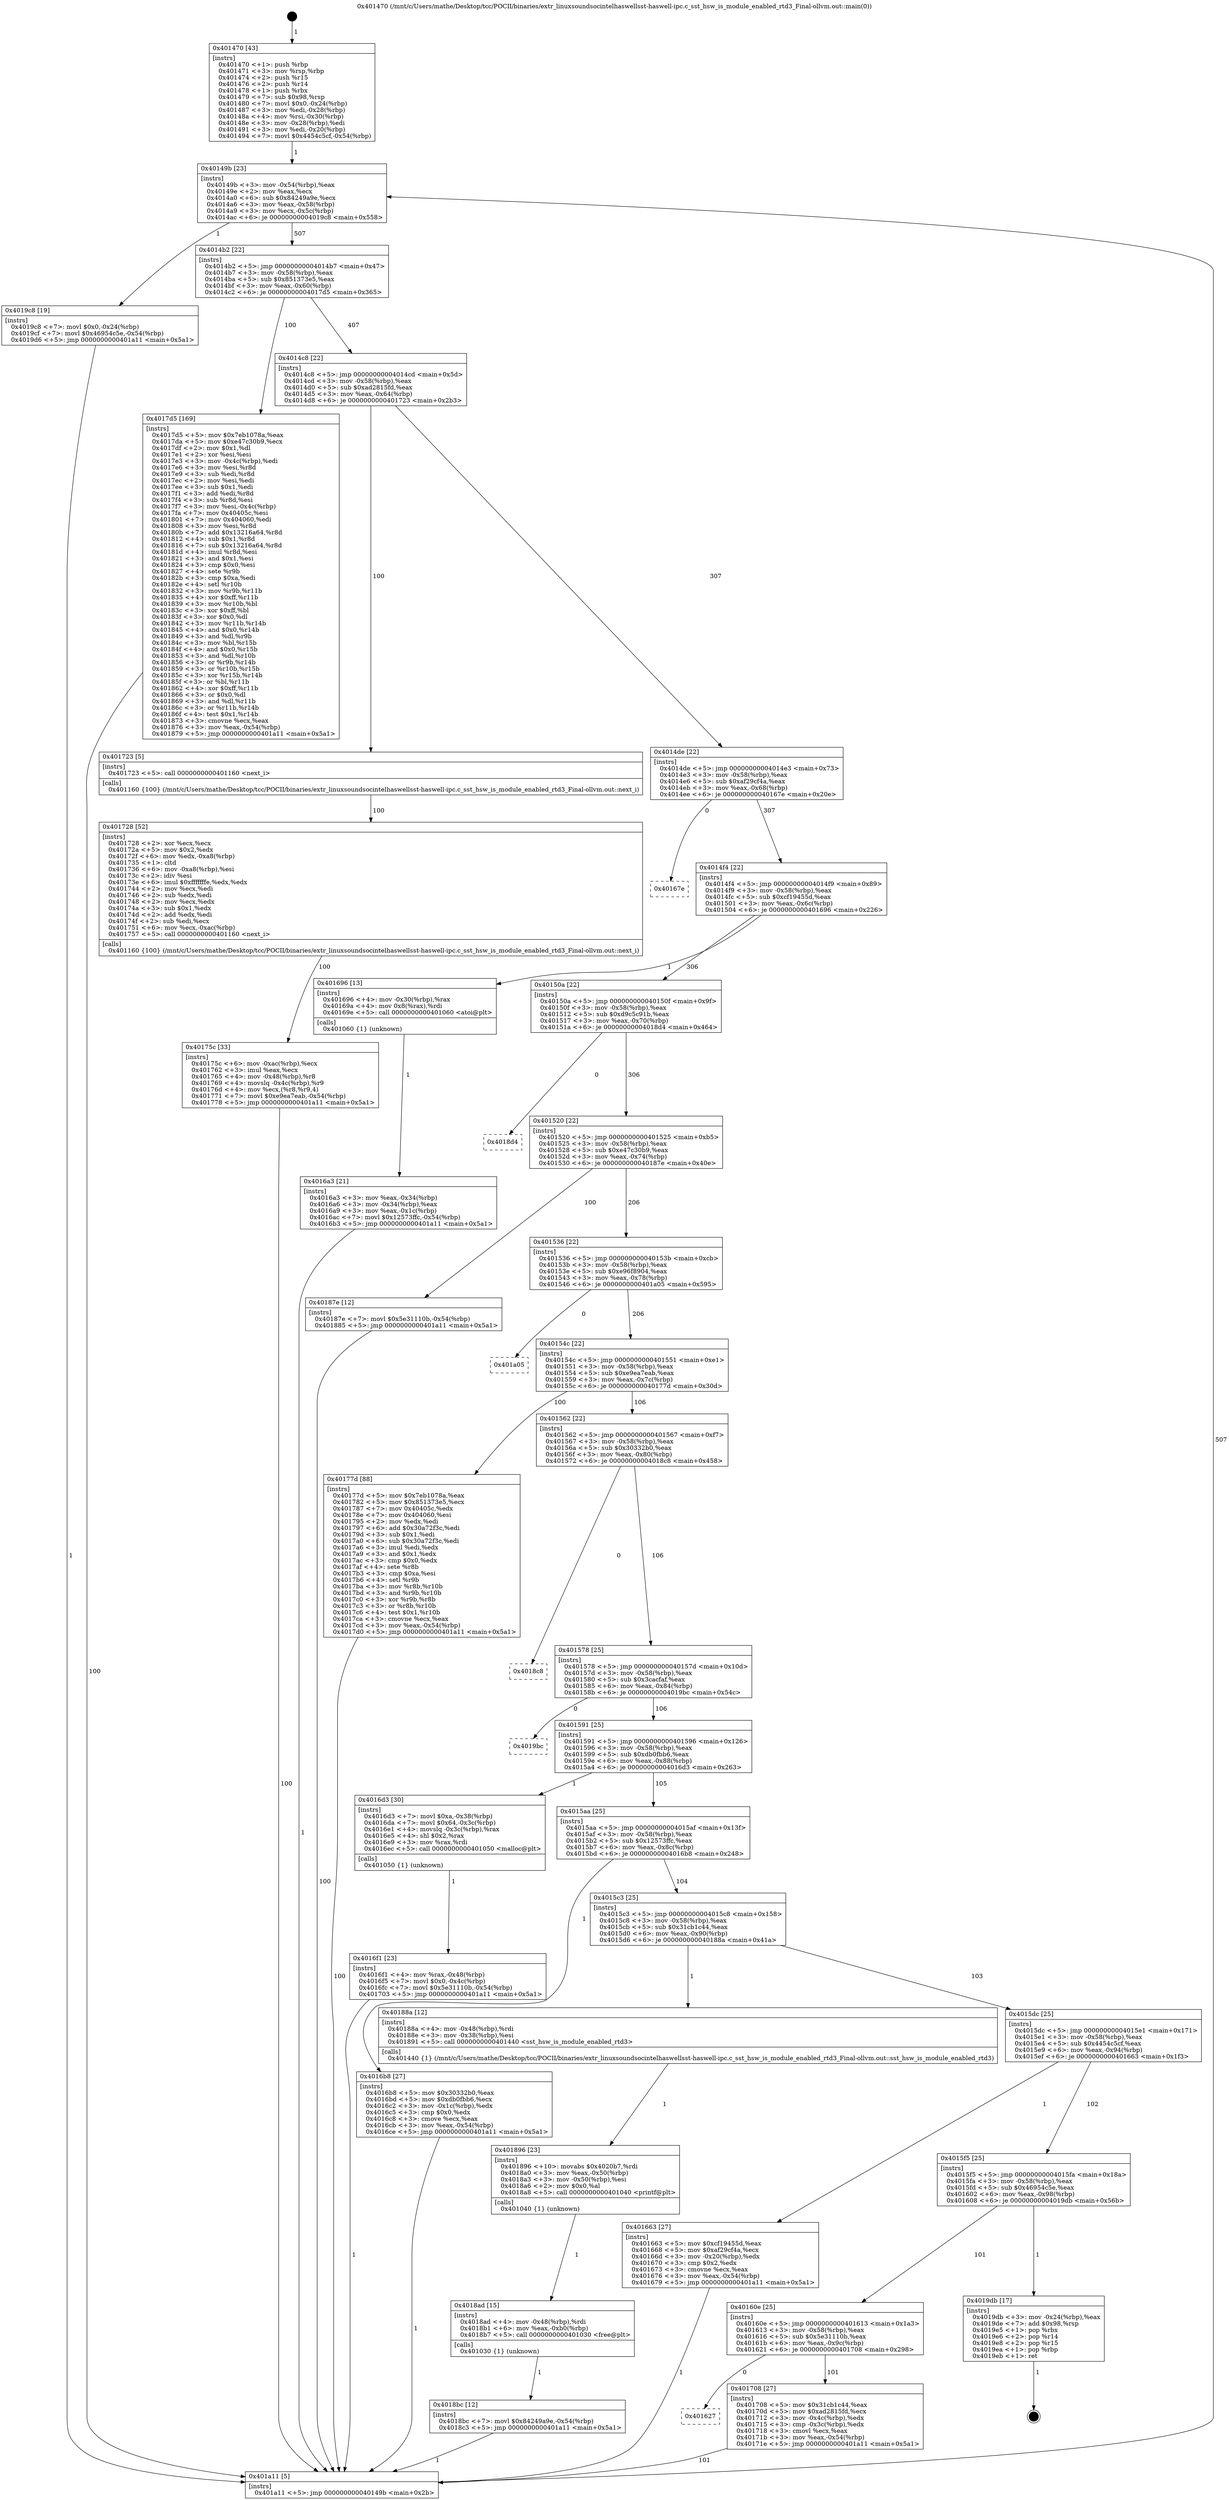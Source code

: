 digraph "0x401470" {
  label = "0x401470 (/mnt/c/Users/mathe/Desktop/tcc/POCII/binaries/extr_linuxsoundsocintelhaswellsst-haswell-ipc.c_sst_hsw_is_module_enabled_rtd3_Final-ollvm.out::main(0))"
  labelloc = "t"
  node[shape=record]

  Entry [label="",width=0.3,height=0.3,shape=circle,fillcolor=black,style=filled]
  "0x40149b" [label="{
     0x40149b [23]\l
     | [instrs]\l
     &nbsp;&nbsp;0x40149b \<+3\>: mov -0x54(%rbp),%eax\l
     &nbsp;&nbsp;0x40149e \<+2\>: mov %eax,%ecx\l
     &nbsp;&nbsp;0x4014a0 \<+6\>: sub $0x84249a9e,%ecx\l
     &nbsp;&nbsp;0x4014a6 \<+3\>: mov %eax,-0x58(%rbp)\l
     &nbsp;&nbsp;0x4014a9 \<+3\>: mov %ecx,-0x5c(%rbp)\l
     &nbsp;&nbsp;0x4014ac \<+6\>: je 00000000004019c8 \<main+0x558\>\l
  }"]
  "0x4019c8" [label="{
     0x4019c8 [19]\l
     | [instrs]\l
     &nbsp;&nbsp;0x4019c8 \<+7\>: movl $0x0,-0x24(%rbp)\l
     &nbsp;&nbsp;0x4019cf \<+7\>: movl $0x46954c5e,-0x54(%rbp)\l
     &nbsp;&nbsp;0x4019d6 \<+5\>: jmp 0000000000401a11 \<main+0x5a1\>\l
  }"]
  "0x4014b2" [label="{
     0x4014b2 [22]\l
     | [instrs]\l
     &nbsp;&nbsp;0x4014b2 \<+5\>: jmp 00000000004014b7 \<main+0x47\>\l
     &nbsp;&nbsp;0x4014b7 \<+3\>: mov -0x58(%rbp),%eax\l
     &nbsp;&nbsp;0x4014ba \<+5\>: sub $0x851373e5,%eax\l
     &nbsp;&nbsp;0x4014bf \<+3\>: mov %eax,-0x60(%rbp)\l
     &nbsp;&nbsp;0x4014c2 \<+6\>: je 00000000004017d5 \<main+0x365\>\l
  }"]
  Exit [label="",width=0.3,height=0.3,shape=circle,fillcolor=black,style=filled,peripheries=2]
  "0x4017d5" [label="{
     0x4017d5 [169]\l
     | [instrs]\l
     &nbsp;&nbsp;0x4017d5 \<+5\>: mov $0x7eb1078a,%eax\l
     &nbsp;&nbsp;0x4017da \<+5\>: mov $0xe47c30b9,%ecx\l
     &nbsp;&nbsp;0x4017df \<+2\>: mov $0x1,%dl\l
     &nbsp;&nbsp;0x4017e1 \<+2\>: xor %esi,%esi\l
     &nbsp;&nbsp;0x4017e3 \<+3\>: mov -0x4c(%rbp),%edi\l
     &nbsp;&nbsp;0x4017e6 \<+3\>: mov %esi,%r8d\l
     &nbsp;&nbsp;0x4017e9 \<+3\>: sub %edi,%r8d\l
     &nbsp;&nbsp;0x4017ec \<+2\>: mov %esi,%edi\l
     &nbsp;&nbsp;0x4017ee \<+3\>: sub $0x1,%edi\l
     &nbsp;&nbsp;0x4017f1 \<+3\>: add %edi,%r8d\l
     &nbsp;&nbsp;0x4017f4 \<+3\>: sub %r8d,%esi\l
     &nbsp;&nbsp;0x4017f7 \<+3\>: mov %esi,-0x4c(%rbp)\l
     &nbsp;&nbsp;0x4017fa \<+7\>: mov 0x40405c,%esi\l
     &nbsp;&nbsp;0x401801 \<+7\>: mov 0x404060,%edi\l
     &nbsp;&nbsp;0x401808 \<+3\>: mov %esi,%r8d\l
     &nbsp;&nbsp;0x40180b \<+7\>: add $0x13216a64,%r8d\l
     &nbsp;&nbsp;0x401812 \<+4\>: sub $0x1,%r8d\l
     &nbsp;&nbsp;0x401816 \<+7\>: sub $0x13216a64,%r8d\l
     &nbsp;&nbsp;0x40181d \<+4\>: imul %r8d,%esi\l
     &nbsp;&nbsp;0x401821 \<+3\>: and $0x1,%esi\l
     &nbsp;&nbsp;0x401824 \<+3\>: cmp $0x0,%esi\l
     &nbsp;&nbsp;0x401827 \<+4\>: sete %r9b\l
     &nbsp;&nbsp;0x40182b \<+3\>: cmp $0xa,%edi\l
     &nbsp;&nbsp;0x40182e \<+4\>: setl %r10b\l
     &nbsp;&nbsp;0x401832 \<+3\>: mov %r9b,%r11b\l
     &nbsp;&nbsp;0x401835 \<+4\>: xor $0xff,%r11b\l
     &nbsp;&nbsp;0x401839 \<+3\>: mov %r10b,%bl\l
     &nbsp;&nbsp;0x40183c \<+3\>: xor $0xff,%bl\l
     &nbsp;&nbsp;0x40183f \<+3\>: xor $0x0,%dl\l
     &nbsp;&nbsp;0x401842 \<+3\>: mov %r11b,%r14b\l
     &nbsp;&nbsp;0x401845 \<+4\>: and $0x0,%r14b\l
     &nbsp;&nbsp;0x401849 \<+3\>: and %dl,%r9b\l
     &nbsp;&nbsp;0x40184c \<+3\>: mov %bl,%r15b\l
     &nbsp;&nbsp;0x40184f \<+4\>: and $0x0,%r15b\l
     &nbsp;&nbsp;0x401853 \<+3\>: and %dl,%r10b\l
     &nbsp;&nbsp;0x401856 \<+3\>: or %r9b,%r14b\l
     &nbsp;&nbsp;0x401859 \<+3\>: or %r10b,%r15b\l
     &nbsp;&nbsp;0x40185c \<+3\>: xor %r15b,%r14b\l
     &nbsp;&nbsp;0x40185f \<+3\>: or %bl,%r11b\l
     &nbsp;&nbsp;0x401862 \<+4\>: xor $0xff,%r11b\l
     &nbsp;&nbsp;0x401866 \<+3\>: or $0x0,%dl\l
     &nbsp;&nbsp;0x401869 \<+3\>: and %dl,%r11b\l
     &nbsp;&nbsp;0x40186c \<+3\>: or %r11b,%r14b\l
     &nbsp;&nbsp;0x40186f \<+4\>: test $0x1,%r14b\l
     &nbsp;&nbsp;0x401873 \<+3\>: cmovne %ecx,%eax\l
     &nbsp;&nbsp;0x401876 \<+3\>: mov %eax,-0x54(%rbp)\l
     &nbsp;&nbsp;0x401879 \<+5\>: jmp 0000000000401a11 \<main+0x5a1\>\l
  }"]
  "0x4014c8" [label="{
     0x4014c8 [22]\l
     | [instrs]\l
     &nbsp;&nbsp;0x4014c8 \<+5\>: jmp 00000000004014cd \<main+0x5d\>\l
     &nbsp;&nbsp;0x4014cd \<+3\>: mov -0x58(%rbp),%eax\l
     &nbsp;&nbsp;0x4014d0 \<+5\>: sub $0xad2815fd,%eax\l
     &nbsp;&nbsp;0x4014d5 \<+3\>: mov %eax,-0x64(%rbp)\l
     &nbsp;&nbsp;0x4014d8 \<+6\>: je 0000000000401723 \<main+0x2b3\>\l
  }"]
  "0x4018bc" [label="{
     0x4018bc [12]\l
     | [instrs]\l
     &nbsp;&nbsp;0x4018bc \<+7\>: movl $0x84249a9e,-0x54(%rbp)\l
     &nbsp;&nbsp;0x4018c3 \<+5\>: jmp 0000000000401a11 \<main+0x5a1\>\l
  }"]
  "0x401723" [label="{
     0x401723 [5]\l
     | [instrs]\l
     &nbsp;&nbsp;0x401723 \<+5\>: call 0000000000401160 \<next_i\>\l
     | [calls]\l
     &nbsp;&nbsp;0x401160 \{100\} (/mnt/c/Users/mathe/Desktop/tcc/POCII/binaries/extr_linuxsoundsocintelhaswellsst-haswell-ipc.c_sst_hsw_is_module_enabled_rtd3_Final-ollvm.out::next_i)\l
  }"]
  "0x4014de" [label="{
     0x4014de [22]\l
     | [instrs]\l
     &nbsp;&nbsp;0x4014de \<+5\>: jmp 00000000004014e3 \<main+0x73\>\l
     &nbsp;&nbsp;0x4014e3 \<+3\>: mov -0x58(%rbp),%eax\l
     &nbsp;&nbsp;0x4014e6 \<+5\>: sub $0xaf29cf4a,%eax\l
     &nbsp;&nbsp;0x4014eb \<+3\>: mov %eax,-0x68(%rbp)\l
     &nbsp;&nbsp;0x4014ee \<+6\>: je 000000000040167e \<main+0x20e\>\l
  }"]
  "0x4018ad" [label="{
     0x4018ad [15]\l
     | [instrs]\l
     &nbsp;&nbsp;0x4018ad \<+4\>: mov -0x48(%rbp),%rdi\l
     &nbsp;&nbsp;0x4018b1 \<+6\>: mov %eax,-0xb0(%rbp)\l
     &nbsp;&nbsp;0x4018b7 \<+5\>: call 0000000000401030 \<free@plt\>\l
     | [calls]\l
     &nbsp;&nbsp;0x401030 \{1\} (unknown)\l
  }"]
  "0x40167e" [label="{
     0x40167e\l
  }", style=dashed]
  "0x4014f4" [label="{
     0x4014f4 [22]\l
     | [instrs]\l
     &nbsp;&nbsp;0x4014f4 \<+5\>: jmp 00000000004014f9 \<main+0x89\>\l
     &nbsp;&nbsp;0x4014f9 \<+3\>: mov -0x58(%rbp),%eax\l
     &nbsp;&nbsp;0x4014fc \<+5\>: sub $0xcf19455d,%eax\l
     &nbsp;&nbsp;0x401501 \<+3\>: mov %eax,-0x6c(%rbp)\l
     &nbsp;&nbsp;0x401504 \<+6\>: je 0000000000401696 \<main+0x226\>\l
  }"]
  "0x401896" [label="{
     0x401896 [23]\l
     | [instrs]\l
     &nbsp;&nbsp;0x401896 \<+10\>: movabs $0x4020b7,%rdi\l
     &nbsp;&nbsp;0x4018a0 \<+3\>: mov %eax,-0x50(%rbp)\l
     &nbsp;&nbsp;0x4018a3 \<+3\>: mov -0x50(%rbp),%esi\l
     &nbsp;&nbsp;0x4018a6 \<+2\>: mov $0x0,%al\l
     &nbsp;&nbsp;0x4018a8 \<+5\>: call 0000000000401040 \<printf@plt\>\l
     | [calls]\l
     &nbsp;&nbsp;0x401040 \{1\} (unknown)\l
  }"]
  "0x401696" [label="{
     0x401696 [13]\l
     | [instrs]\l
     &nbsp;&nbsp;0x401696 \<+4\>: mov -0x30(%rbp),%rax\l
     &nbsp;&nbsp;0x40169a \<+4\>: mov 0x8(%rax),%rdi\l
     &nbsp;&nbsp;0x40169e \<+5\>: call 0000000000401060 \<atoi@plt\>\l
     | [calls]\l
     &nbsp;&nbsp;0x401060 \{1\} (unknown)\l
  }"]
  "0x40150a" [label="{
     0x40150a [22]\l
     | [instrs]\l
     &nbsp;&nbsp;0x40150a \<+5\>: jmp 000000000040150f \<main+0x9f\>\l
     &nbsp;&nbsp;0x40150f \<+3\>: mov -0x58(%rbp),%eax\l
     &nbsp;&nbsp;0x401512 \<+5\>: sub $0xd9c5c91b,%eax\l
     &nbsp;&nbsp;0x401517 \<+3\>: mov %eax,-0x70(%rbp)\l
     &nbsp;&nbsp;0x40151a \<+6\>: je 00000000004018d4 \<main+0x464\>\l
  }"]
  "0x40175c" [label="{
     0x40175c [33]\l
     | [instrs]\l
     &nbsp;&nbsp;0x40175c \<+6\>: mov -0xac(%rbp),%ecx\l
     &nbsp;&nbsp;0x401762 \<+3\>: imul %eax,%ecx\l
     &nbsp;&nbsp;0x401765 \<+4\>: mov -0x48(%rbp),%r8\l
     &nbsp;&nbsp;0x401769 \<+4\>: movslq -0x4c(%rbp),%r9\l
     &nbsp;&nbsp;0x40176d \<+4\>: mov %ecx,(%r8,%r9,4)\l
     &nbsp;&nbsp;0x401771 \<+7\>: movl $0xe9ea7eab,-0x54(%rbp)\l
     &nbsp;&nbsp;0x401778 \<+5\>: jmp 0000000000401a11 \<main+0x5a1\>\l
  }"]
  "0x4018d4" [label="{
     0x4018d4\l
  }", style=dashed]
  "0x401520" [label="{
     0x401520 [22]\l
     | [instrs]\l
     &nbsp;&nbsp;0x401520 \<+5\>: jmp 0000000000401525 \<main+0xb5\>\l
     &nbsp;&nbsp;0x401525 \<+3\>: mov -0x58(%rbp),%eax\l
     &nbsp;&nbsp;0x401528 \<+5\>: sub $0xe47c30b9,%eax\l
     &nbsp;&nbsp;0x40152d \<+3\>: mov %eax,-0x74(%rbp)\l
     &nbsp;&nbsp;0x401530 \<+6\>: je 000000000040187e \<main+0x40e\>\l
  }"]
  "0x401728" [label="{
     0x401728 [52]\l
     | [instrs]\l
     &nbsp;&nbsp;0x401728 \<+2\>: xor %ecx,%ecx\l
     &nbsp;&nbsp;0x40172a \<+5\>: mov $0x2,%edx\l
     &nbsp;&nbsp;0x40172f \<+6\>: mov %edx,-0xa8(%rbp)\l
     &nbsp;&nbsp;0x401735 \<+1\>: cltd\l
     &nbsp;&nbsp;0x401736 \<+6\>: mov -0xa8(%rbp),%esi\l
     &nbsp;&nbsp;0x40173c \<+2\>: idiv %esi\l
     &nbsp;&nbsp;0x40173e \<+6\>: imul $0xfffffffe,%edx,%edx\l
     &nbsp;&nbsp;0x401744 \<+2\>: mov %ecx,%edi\l
     &nbsp;&nbsp;0x401746 \<+2\>: sub %edx,%edi\l
     &nbsp;&nbsp;0x401748 \<+2\>: mov %ecx,%edx\l
     &nbsp;&nbsp;0x40174a \<+3\>: sub $0x1,%edx\l
     &nbsp;&nbsp;0x40174d \<+2\>: add %edx,%edi\l
     &nbsp;&nbsp;0x40174f \<+2\>: sub %edi,%ecx\l
     &nbsp;&nbsp;0x401751 \<+6\>: mov %ecx,-0xac(%rbp)\l
     &nbsp;&nbsp;0x401757 \<+5\>: call 0000000000401160 \<next_i\>\l
     | [calls]\l
     &nbsp;&nbsp;0x401160 \{100\} (/mnt/c/Users/mathe/Desktop/tcc/POCII/binaries/extr_linuxsoundsocintelhaswellsst-haswell-ipc.c_sst_hsw_is_module_enabled_rtd3_Final-ollvm.out::next_i)\l
  }"]
  "0x40187e" [label="{
     0x40187e [12]\l
     | [instrs]\l
     &nbsp;&nbsp;0x40187e \<+7\>: movl $0x5e31110b,-0x54(%rbp)\l
     &nbsp;&nbsp;0x401885 \<+5\>: jmp 0000000000401a11 \<main+0x5a1\>\l
  }"]
  "0x401536" [label="{
     0x401536 [22]\l
     | [instrs]\l
     &nbsp;&nbsp;0x401536 \<+5\>: jmp 000000000040153b \<main+0xcb\>\l
     &nbsp;&nbsp;0x40153b \<+3\>: mov -0x58(%rbp),%eax\l
     &nbsp;&nbsp;0x40153e \<+5\>: sub $0xe96f8904,%eax\l
     &nbsp;&nbsp;0x401543 \<+3\>: mov %eax,-0x78(%rbp)\l
     &nbsp;&nbsp;0x401546 \<+6\>: je 0000000000401a05 \<main+0x595\>\l
  }"]
  "0x401627" [label="{
     0x401627\l
  }", style=dashed]
  "0x401a05" [label="{
     0x401a05\l
  }", style=dashed]
  "0x40154c" [label="{
     0x40154c [22]\l
     | [instrs]\l
     &nbsp;&nbsp;0x40154c \<+5\>: jmp 0000000000401551 \<main+0xe1\>\l
     &nbsp;&nbsp;0x401551 \<+3\>: mov -0x58(%rbp),%eax\l
     &nbsp;&nbsp;0x401554 \<+5\>: sub $0xe9ea7eab,%eax\l
     &nbsp;&nbsp;0x401559 \<+3\>: mov %eax,-0x7c(%rbp)\l
     &nbsp;&nbsp;0x40155c \<+6\>: je 000000000040177d \<main+0x30d\>\l
  }"]
  "0x401708" [label="{
     0x401708 [27]\l
     | [instrs]\l
     &nbsp;&nbsp;0x401708 \<+5\>: mov $0x31cb1c44,%eax\l
     &nbsp;&nbsp;0x40170d \<+5\>: mov $0xad2815fd,%ecx\l
     &nbsp;&nbsp;0x401712 \<+3\>: mov -0x4c(%rbp),%edx\l
     &nbsp;&nbsp;0x401715 \<+3\>: cmp -0x3c(%rbp),%edx\l
     &nbsp;&nbsp;0x401718 \<+3\>: cmovl %ecx,%eax\l
     &nbsp;&nbsp;0x40171b \<+3\>: mov %eax,-0x54(%rbp)\l
     &nbsp;&nbsp;0x40171e \<+5\>: jmp 0000000000401a11 \<main+0x5a1\>\l
  }"]
  "0x40177d" [label="{
     0x40177d [88]\l
     | [instrs]\l
     &nbsp;&nbsp;0x40177d \<+5\>: mov $0x7eb1078a,%eax\l
     &nbsp;&nbsp;0x401782 \<+5\>: mov $0x851373e5,%ecx\l
     &nbsp;&nbsp;0x401787 \<+7\>: mov 0x40405c,%edx\l
     &nbsp;&nbsp;0x40178e \<+7\>: mov 0x404060,%esi\l
     &nbsp;&nbsp;0x401795 \<+2\>: mov %edx,%edi\l
     &nbsp;&nbsp;0x401797 \<+6\>: add $0x30a72f3c,%edi\l
     &nbsp;&nbsp;0x40179d \<+3\>: sub $0x1,%edi\l
     &nbsp;&nbsp;0x4017a0 \<+6\>: sub $0x30a72f3c,%edi\l
     &nbsp;&nbsp;0x4017a6 \<+3\>: imul %edi,%edx\l
     &nbsp;&nbsp;0x4017a9 \<+3\>: and $0x1,%edx\l
     &nbsp;&nbsp;0x4017ac \<+3\>: cmp $0x0,%edx\l
     &nbsp;&nbsp;0x4017af \<+4\>: sete %r8b\l
     &nbsp;&nbsp;0x4017b3 \<+3\>: cmp $0xa,%esi\l
     &nbsp;&nbsp;0x4017b6 \<+4\>: setl %r9b\l
     &nbsp;&nbsp;0x4017ba \<+3\>: mov %r8b,%r10b\l
     &nbsp;&nbsp;0x4017bd \<+3\>: and %r9b,%r10b\l
     &nbsp;&nbsp;0x4017c0 \<+3\>: xor %r9b,%r8b\l
     &nbsp;&nbsp;0x4017c3 \<+3\>: or %r8b,%r10b\l
     &nbsp;&nbsp;0x4017c6 \<+4\>: test $0x1,%r10b\l
     &nbsp;&nbsp;0x4017ca \<+3\>: cmovne %ecx,%eax\l
     &nbsp;&nbsp;0x4017cd \<+3\>: mov %eax,-0x54(%rbp)\l
     &nbsp;&nbsp;0x4017d0 \<+5\>: jmp 0000000000401a11 \<main+0x5a1\>\l
  }"]
  "0x401562" [label="{
     0x401562 [22]\l
     | [instrs]\l
     &nbsp;&nbsp;0x401562 \<+5\>: jmp 0000000000401567 \<main+0xf7\>\l
     &nbsp;&nbsp;0x401567 \<+3\>: mov -0x58(%rbp),%eax\l
     &nbsp;&nbsp;0x40156a \<+5\>: sub $0x30332b0,%eax\l
     &nbsp;&nbsp;0x40156f \<+3\>: mov %eax,-0x80(%rbp)\l
     &nbsp;&nbsp;0x401572 \<+6\>: je 00000000004018c8 \<main+0x458\>\l
  }"]
  "0x40160e" [label="{
     0x40160e [25]\l
     | [instrs]\l
     &nbsp;&nbsp;0x40160e \<+5\>: jmp 0000000000401613 \<main+0x1a3\>\l
     &nbsp;&nbsp;0x401613 \<+3\>: mov -0x58(%rbp),%eax\l
     &nbsp;&nbsp;0x401616 \<+5\>: sub $0x5e31110b,%eax\l
     &nbsp;&nbsp;0x40161b \<+6\>: mov %eax,-0x9c(%rbp)\l
     &nbsp;&nbsp;0x401621 \<+6\>: je 0000000000401708 \<main+0x298\>\l
  }"]
  "0x4018c8" [label="{
     0x4018c8\l
  }", style=dashed]
  "0x401578" [label="{
     0x401578 [25]\l
     | [instrs]\l
     &nbsp;&nbsp;0x401578 \<+5\>: jmp 000000000040157d \<main+0x10d\>\l
     &nbsp;&nbsp;0x40157d \<+3\>: mov -0x58(%rbp),%eax\l
     &nbsp;&nbsp;0x401580 \<+5\>: sub $0x3cacfaf,%eax\l
     &nbsp;&nbsp;0x401585 \<+6\>: mov %eax,-0x84(%rbp)\l
     &nbsp;&nbsp;0x40158b \<+6\>: je 00000000004019bc \<main+0x54c\>\l
  }"]
  "0x4019db" [label="{
     0x4019db [17]\l
     | [instrs]\l
     &nbsp;&nbsp;0x4019db \<+3\>: mov -0x24(%rbp),%eax\l
     &nbsp;&nbsp;0x4019de \<+7\>: add $0x98,%rsp\l
     &nbsp;&nbsp;0x4019e5 \<+1\>: pop %rbx\l
     &nbsp;&nbsp;0x4019e6 \<+2\>: pop %r14\l
     &nbsp;&nbsp;0x4019e8 \<+2\>: pop %r15\l
     &nbsp;&nbsp;0x4019ea \<+1\>: pop %rbp\l
     &nbsp;&nbsp;0x4019eb \<+1\>: ret\l
  }"]
  "0x4019bc" [label="{
     0x4019bc\l
  }", style=dashed]
  "0x401591" [label="{
     0x401591 [25]\l
     | [instrs]\l
     &nbsp;&nbsp;0x401591 \<+5\>: jmp 0000000000401596 \<main+0x126\>\l
     &nbsp;&nbsp;0x401596 \<+3\>: mov -0x58(%rbp),%eax\l
     &nbsp;&nbsp;0x401599 \<+5\>: sub $0xdb0fbb6,%eax\l
     &nbsp;&nbsp;0x40159e \<+6\>: mov %eax,-0x88(%rbp)\l
     &nbsp;&nbsp;0x4015a4 \<+6\>: je 00000000004016d3 \<main+0x263\>\l
  }"]
  "0x4016f1" [label="{
     0x4016f1 [23]\l
     | [instrs]\l
     &nbsp;&nbsp;0x4016f1 \<+4\>: mov %rax,-0x48(%rbp)\l
     &nbsp;&nbsp;0x4016f5 \<+7\>: movl $0x0,-0x4c(%rbp)\l
     &nbsp;&nbsp;0x4016fc \<+7\>: movl $0x5e31110b,-0x54(%rbp)\l
     &nbsp;&nbsp;0x401703 \<+5\>: jmp 0000000000401a11 \<main+0x5a1\>\l
  }"]
  "0x4016d3" [label="{
     0x4016d3 [30]\l
     | [instrs]\l
     &nbsp;&nbsp;0x4016d3 \<+7\>: movl $0xa,-0x38(%rbp)\l
     &nbsp;&nbsp;0x4016da \<+7\>: movl $0x64,-0x3c(%rbp)\l
     &nbsp;&nbsp;0x4016e1 \<+4\>: movslq -0x3c(%rbp),%rax\l
     &nbsp;&nbsp;0x4016e5 \<+4\>: shl $0x2,%rax\l
     &nbsp;&nbsp;0x4016e9 \<+3\>: mov %rax,%rdi\l
     &nbsp;&nbsp;0x4016ec \<+5\>: call 0000000000401050 \<malloc@plt\>\l
     | [calls]\l
     &nbsp;&nbsp;0x401050 \{1\} (unknown)\l
  }"]
  "0x4015aa" [label="{
     0x4015aa [25]\l
     | [instrs]\l
     &nbsp;&nbsp;0x4015aa \<+5\>: jmp 00000000004015af \<main+0x13f\>\l
     &nbsp;&nbsp;0x4015af \<+3\>: mov -0x58(%rbp),%eax\l
     &nbsp;&nbsp;0x4015b2 \<+5\>: sub $0x12573ffc,%eax\l
     &nbsp;&nbsp;0x4015b7 \<+6\>: mov %eax,-0x8c(%rbp)\l
     &nbsp;&nbsp;0x4015bd \<+6\>: je 00000000004016b8 \<main+0x248\>\l
  }"]
  "0x4016a3" [label="{
     0x4016a3 [21]\l
     | [instrs]\l
     &nbsp;&nbsp;0x4016a3 \<+3\>: mov %eax,-0x34(%rbp)\l
     &nbsp;&nbsp;0x4016a6 \<+3\>: mov -0x34(%rbp),%eax\l
     &nbsp;&nbsp;0x4016a9 \<+3\>: mov %eax,-0x1c(%rbp)\l
     &nbsp;&nbsp;0x4016ac \<+7\>: movl $0x12573ffc,-0x54(%rbp)\l
     &nbsp;&nbsp;0x4016b3 \<+5\>: jmp 0000000000401a11 \<main+0x5a1\>\l
  }"]
  "0x4016b8" [label="{
     0x4016b8 [27]\l
     | [instrs]\l
     &nbsp;&nbsp;0x4016b8 \<+5\>: mov $0x30332b0,%eax\l
     &nbsp;&nbsp;0x4016bd \<+5\>: mov $0xdb0fbb6,%ecx\l
     &nbsp;&nbsp;0x4016c2 \<+3\>: mov -0x1c(%rbp),%edx\l
     &nbsp;&nbsp;0x4016c5 \<+3\>: cmp $0x0,%edx\l
     &nbsp;&nbsp;0x4016c8 \<+3\>: cmove %ecx,%eax\l
     &nbsp;&nbsp;0x4016cb \<+3\>: mov %eax,-0x54(%rbp)\l
     &nbsp;&nbsp;0x4016ce \<+5\>: jmp 0000000000401a11 \<main+0x5a1\>\l
  }"]
  "0x4015c3" [label="{
     0x4015c3 [25]\l
     | [instrs]\l
     &nbsp;&nbsp;0x4015c3 \<+5\>: jmp 00000000004015c8 \<main+0x158\>\l
     &nbsp;&nbsp;0x4015c8 \<+3\>: mov -0x58(%rbp),%eax\l
     &nbsp;&nbsp;0x4015cb \<+5\>: sub $0x31cb1c44,%eax\l
     &nbsp;&nbsp;0x4015d0 \<+6\>: mov %eax,-0x90(%rbp)\l
     &nbsp;&nbsp;0x4015d6 \<+6\>: je 000000000040188a \<main+0x41a\>\l
  }"]
  "0x401470" [label="{
     0x401470 [43]\l
     | [instrs]\l
     &nbsp;&nbsp;0x401470 \<+1\>: push %rbp\l
     &nbsp;&nbsp;0x401471 \<+3\>: mov %rsp,%rbp\l
     &nbsp;&nbsp;0x401474 \<+2\>: push %r15\l
     &nbsp;&nbsp;0x401476 \<+2\>: push %r14\l
     &nbsp;&nbsp;0x401478 \<+1\>: push %rbx\l
     &nbsp;&nbsp;0x401479 \<+7\>: sub $0x98,%rsp\l
     &nbsp;&nbsp;0x401480 \<+7\>: movl $0x0,-0x24(%rbp)\l
     &nbsp;&nbsp;0x401487 \<+3\>: mov %edi,-0x28(%rbp)\l
     &nbsp;&nbsp;0x40148a \<+4\>: mov %rsi,-0x30(%rbp)\l
     &nbsp;&nbsp;0x40148e \<+3\>: mov -0x28(%rbp),%edi\l
     &nbsp;&nbsp;0x401491 \<+3\>: mov %edi,-0x20(%rbp)\l
     &nbsp;&nbsp;0x401494 \<+7\>: movl $0x4454c5cf,-0x54(%rbp)\l
  }"]
  "0x40188a" [label="{
     0x40188a [12]\l
     | [instrs]\l
     &nbsp;&nbsp;0x40188a \<+4\>: mov -0x48(%rbp),%rdi\l
     &nbsp;&nbsp;0x40188e \<+3\>: mov -0x38(%rbp),%esi\l
     &nbsp;&nbsp;0x401891 \<+5\>: call 0000000000401440 \<sst_hsw_is_module_enabled_rtd3\>\l
     | [calls]\l
     &nbsp;&nbsp;0x401440 \{1\} (/mnt/c/Users/mathe/Desktop/tcc/POCII/binaries/extr_linuxsoundsocintelhaswellsst-haswell-ipc.c_sst_hsw_is_module_enabled_rtd3_Final-ollvm.out::sst_hsw_is_module_enabled_rtd3)\l
  }"]
  "0x4015dc" [label="{
     0x4015dc [25]\l
     | [instrs]\l
     &nbsp;&nbsp;0x4015dc \<+5\>: jmp 00000000004015e1 \<main+0x171\>\l
     &nbsp;&nbsp;0x4015e1 \<+3\>: mov -0x58(%rbp),%eax\l
     &nbsp;&nbsp;0x4015e4 \<+5\>: sub $0x4454c5cf,%eax\l
     &nbsp;&nbsp;0x4015e9 \<+6\>: mov %eax,-0x94(%rbp)\l
     &nbsp;&nbsp;0x4015ef \<+6\>: je 0000000000401663 \<main+0x1f3\>\l
  }"]
  "0x401a11" [label="{
     0x401a11 [5]\l
     | [instrs]\l
     &nbsp;&nbsp;0x401a11 \<+5\>: jmp 000000000040149b \<main+0x2b\>\l
  }"]
  "0x401663" [label="{
     0x401663 [27]\l
     | [instrs]\l
     &nbsp;&nbsp;0x401663 \<+5\>: mov $0xcf19455d,%eax\l
     &nbsp;&nbsp;0x401668 \<+5\>: mov $0xaf29cf4a,%ecx\l
     &nbsp;&nbsp;0x40166d \<+3\>: mov -0x20(%rbp),%edx\l
     &nbsp;&nbsp;0x401670 \<+3\>: cmp $0x2,%edx\l
     &nbsp;&nbsp;0x401673 \<+3\>: cmovne %ecx,%eax\l
     &nbsp;&nbsp;0x401676 \<+3\>: mov %eax,-0x54(%rbp)\l
     &nbsp;&nbsp;0x401679 \<+5\>: jmp 0000000000401a11 \<main+0x5a1\>\l
  }"]
  "0x4015f5" [label="{
     0x4015f5 [25]\l
     | [instrs]\l
     &nbsp;&nbsp;0x4015f5 \<+5\>: jmp 00000000004015fa \<main+0x18a\>\l
     &nbsp;&nbsp;0x4015fa \<+3\>: mov -0x58(%rbp),%eax\l
     &nbsp;&nbsp;0x4015fd \<+5\>: sub $0x46954c5e,%eax\l
     &nbsp;&nbsp;0x401602 \<+6\>: mov %eax,-0x98(%rbp)\l
     &nbsp;&nbsp;0x401608 \<+6\>: je 00000000004019db \<main+0x56b\>\l
  }"]
  Entry -> "0x401470" [label=" 1"]
  "0x40149b" -> "0x4019c8" [label=" 1"]
  "0x40149b" -> "0x4014b2" [label=" 507"]
  "0x4019db" -> Exit [label=" 1"]
  "0x4014b2" -> "0x4017d5" [label=" 100"]
  "0x4014b2" -> "0x4014c8" [label=" 407"]
  "0x4019c8" -> "0x401a11" [label=" 1"]
  "0x4014c8" -> "0x401723" [label=" 100"]
  "0x4014c8" -> "0x4014de" [label=" 307"]
  "0x4018bc" -> "0x401a11" [label=" 1"]
  "0x4014de" -> "0x40167e" [label=" 0"]
  "0x4014de" -> "0x4014f4" [label=" 307"]
  "0x4018ad" -> "0x4018bc" [label=" 1"]
  "0x4014f4" -> "0x401696" [label=" 1"]
  "0x4014f4" -> "0x40150a" [label=" 306"]
  "0x401896" -> "0x4018ad" [label=" 1"]
  "0x40150a" -> "0x4018d4" [label=" 0"]
  "0x40150a" -> "0x401520" [label=" 306"]
  "0x40188a" -> "0x401896" [label=" 1"]
  "0x401520" -> "0x40187e" [label=" 100"]
  "0x401520" -> "0x401536" [label=" 206"]
  "0x40187e" -> "0x401a11" [label=" 100"]
  "0x401536" -> "0x401a05" [label=" 0"]
  "0x401536" -> "0x40154c" [label=" 206"]
  "0x4017d5" -> "0x401a11" [label=" 100"]
  "0x40154c" -> "0x40177d" [label=" 100"]
  "0x40154c" -> "0x401562" [label=" 106"]
  "0x40177d" -> "0x401a11" [label=" 100"]
  "0x401562" -> "0x4018c8" [label=" 0"]
  "0x401562" -> "0x401578" [label=" 106"]
  "0x401728" -> "0x40175c" [label=" 100"]
  "0x401578" -> "0x4019bc" [label=" 0"]
  "0x401578" -> "0x401591" [label=" 106"]
  "0x401723" -> "0x401728" [label=" 100"]
  "0x401591" -> "0x4016d3" [label=" 1"]
  "0x401591" -> "0x4015aa" [label=" 105"]
  "0x40160e" -> "0x401627" [label=" 0"]
  "0x4015aa" -> "0x4016b8" [label=" 1"]
  "0x4015aa" -> "0x4015c3" [label=" 104"]
  "0x40160e" -> "0x401708" [label=" 101"]
  "0x4015c3" -> "0x40188a" [label=" 1"]
  "0x4015c3" -> "0x4015dc" [label=" 103"]
  "0x40175c" -> "0x401a11" [label=" 100"]
  "0x4015dc" -> "0x401663" [label=" 1"]
  "0x4015dc" -> "0x4015f5" [label=" 102"]
  "0x401663" -> "0x401a11" [label=" 1"]
  "0x401470" -> "0x40149b" [label=" 1"]
  "0x401a11" -> "0x40149b" [label=" 507"]
  "0x401696" -> "0x4016a3" [label=" 1"]
  "0x4016a3" -> "0x401a11" [label=" 1"]
  "0x4016b8" -> "0x401a11" [label=" 1"]
  "0x4016d3" -> "0x4016f1" [label=" 1"]
  "0x4016f1" -> "0x401a11" [label=" 1"]
  "0x401708" -> "0x401a11" [label=" 101"]
  "0x4015f5" -> "0x4019db" [label=" 1"]
  "0x4015f5" -> "0x40160e" [label=" 101"]
}
